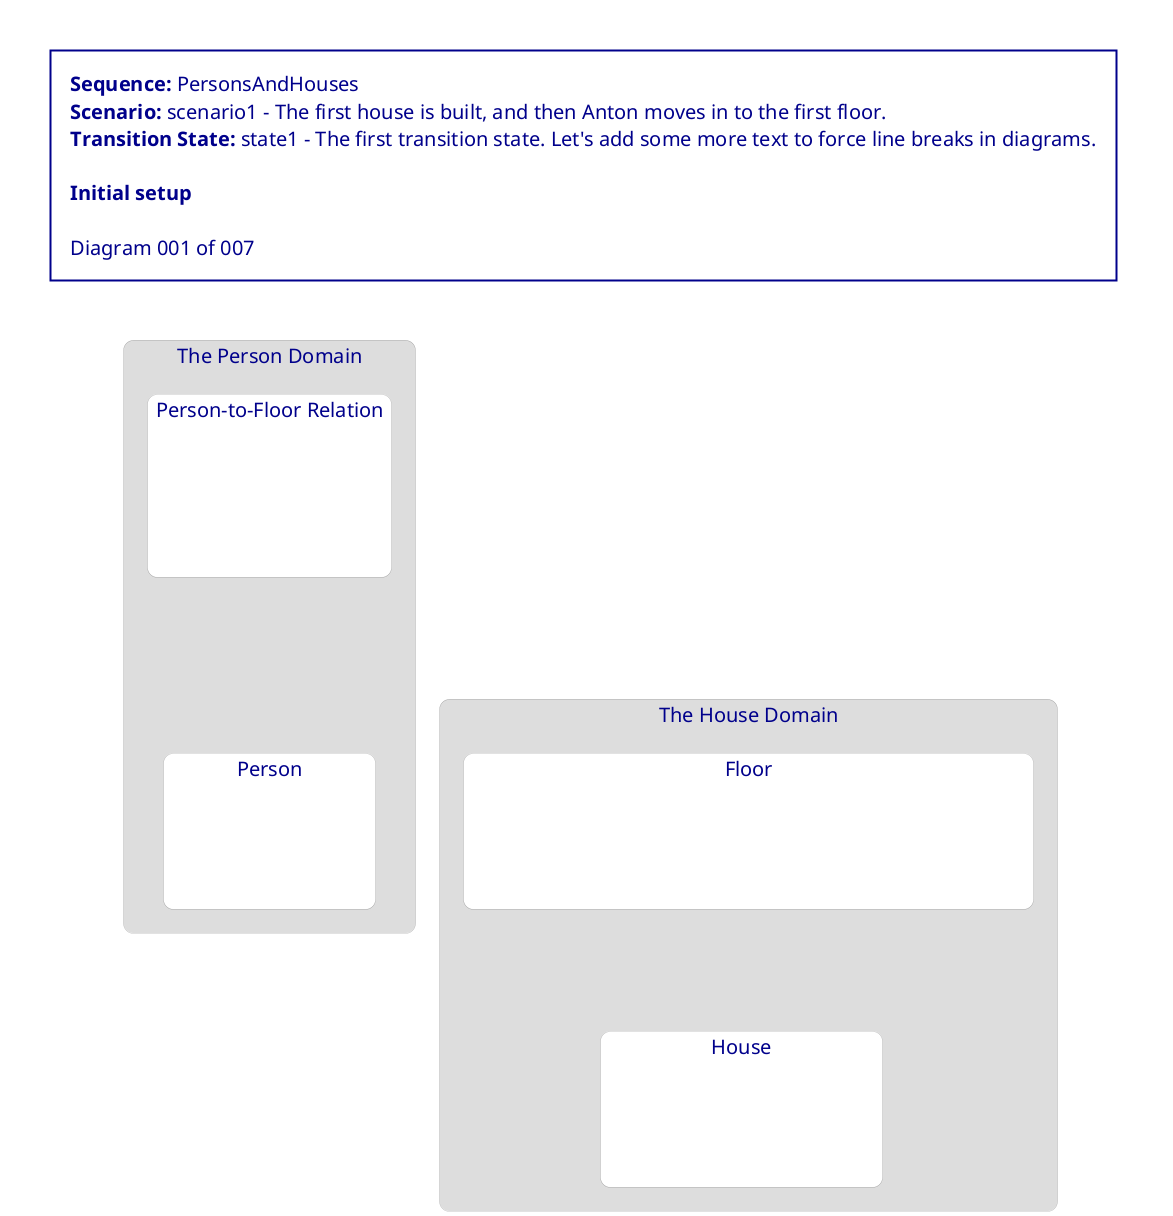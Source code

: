 @startuml PersonsAndHouses_scenario1_state1_001_initial

<style>
    Shadowing false
    Rectangle {
        FontSize 18
        FontStyle bold
        HorizontalAlignment left
        LineThickness 0
        RoundCorner 20
    }
    Object {
        FontSize 20
        FontStyle normal
        HorizontalAlignment left
        LineColor white
        LineThickness 3
        RoundCorner 20
    }
    Arrow {
        LineThickness 3
    }
    Title {
        BackgroundColor white
        FontColor darkblue
        FontSize 20
        FontStyle normal
        HorizontalAlignment left
        LineColor darkblue
        LineThickness 2
        Margin 50
        Padding 20
    }
</style>

title \
<b>Sequence:</b> PersonsAndHouses\n\
<b>Scenario:</b> scenario1 - The first house is built, and then Anton moves in to the first floor.\n\
<b>Transition State:</b> state1 - The first transition state. Let's add some more text to force line breaks in diagrams.\n\n\
<b>Initial setup</b>\n\n\
Diagram 001 of 007

rectangle "The House Domain" as housedomain #DDDDDD {
    rectangle "Floor" as housedomain_floorclass #white {
        object "<color:white><b>floor0101</b></color>" as housedomain_floorclass_floor0101 #white {
            <color:white>house_fk = "house01"</color>
            <color:white>name = "The First Floor"</color>
        }
        object "<color:white><b>floor0102</b></color>" as housedomain_floorclass_floor0102 #white {
            <color:white>house_fk = "house01"</color>
            <color:white>name = "The Second Floor"</color>
        }
    }
    rectangle "House" as housedomain_houseclass #white {
        object "<color:white><b>house01</b></color>" as housedomain_houseclass_house01 #white {
            <color:white>address = "First Street 1"</color>
            <color:white>name = "The First House"</color>
        }
    }
}
rectangle "The Person Domain" as persondomain #DDDDDD {
    rectangle "Person-to-Floor Relation" as persondomain_p2fclass #white {
        object "<color:white><b>p2f01</b></color>" as persondomain_p2fclass_p2f01 #white {
            <color:white>floor_fk = "floor0101"</color>
            <color:white>person_fk = "anton"</color>
            <color:white>type = "tenant"</color>
        }
    }
    rectangle "Person" as persondomain_personclass #white {
        object "<color:white><b>anton</b></color>" as persondomain_personclass_anton #white {
            <color:white>age = "23"</color>
            <color:white>name = "Anton A"</color>
        }
    }
}

housedomain_floorclass_floor0101 --[hidden]--> housedomain_houseclass_house01
housedomain_floorclass_floor0102 --[hidden]--> housedomain_houseclass_house01
persondomain_p2fclass_p2f01 --[hidden]--> housedomain_floorclass_floor0101
persondomain_p2fclass_p2f01 --[hidden]--> persondomain_personclass_anton

@enduml
